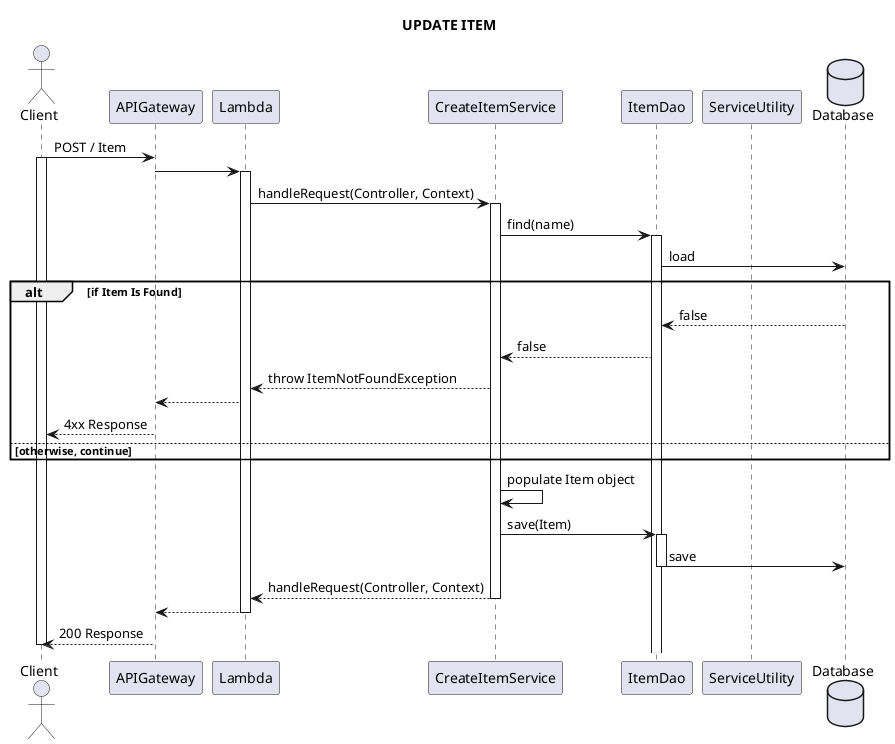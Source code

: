 @startuml
title UPDATE ITEM

actor Client
participant APIGateway
participant Lambda
participant CreateItemService
participant ItemDao
participant ServiceUtility
database Database

Client -> APIGateway : POST / Item
activate Client
APIGateway -> Lambda
activate Lambda
Lambda -> CreateItemService :  handleRequest(Controller, Context)
activate CreateItemService

CreateItemService -> ItemDao : find(name)
activate ItemDao
ItemDao -> Database : load

alt if Item Is Found
    ItemDao <-- Database : false
    CreateItemService <-- ItemDao : false
    Lambda <-- CreateItemService : throw ItemNotFoundException
    APIGateway <-- Lambda
    Client <-- APIGateway : 4xx Response
else otherwise, continue
end

deactivate ServiceUtility

CreateItemService -> CreateItemService : populate Item object

CreateItemService -> ItemDao : save(Item)
activate ItemDao

ItemDao -> Database : save

deactivate ItemDao

Lambda <-- CreateItemService : handleRequest(Controller, Context)
deactivate CreateItemService
APIGateway <-- Lambda
deactivate Lambda
Client <-- APIGateway : 200 Response
deactivate Client

@enduml

